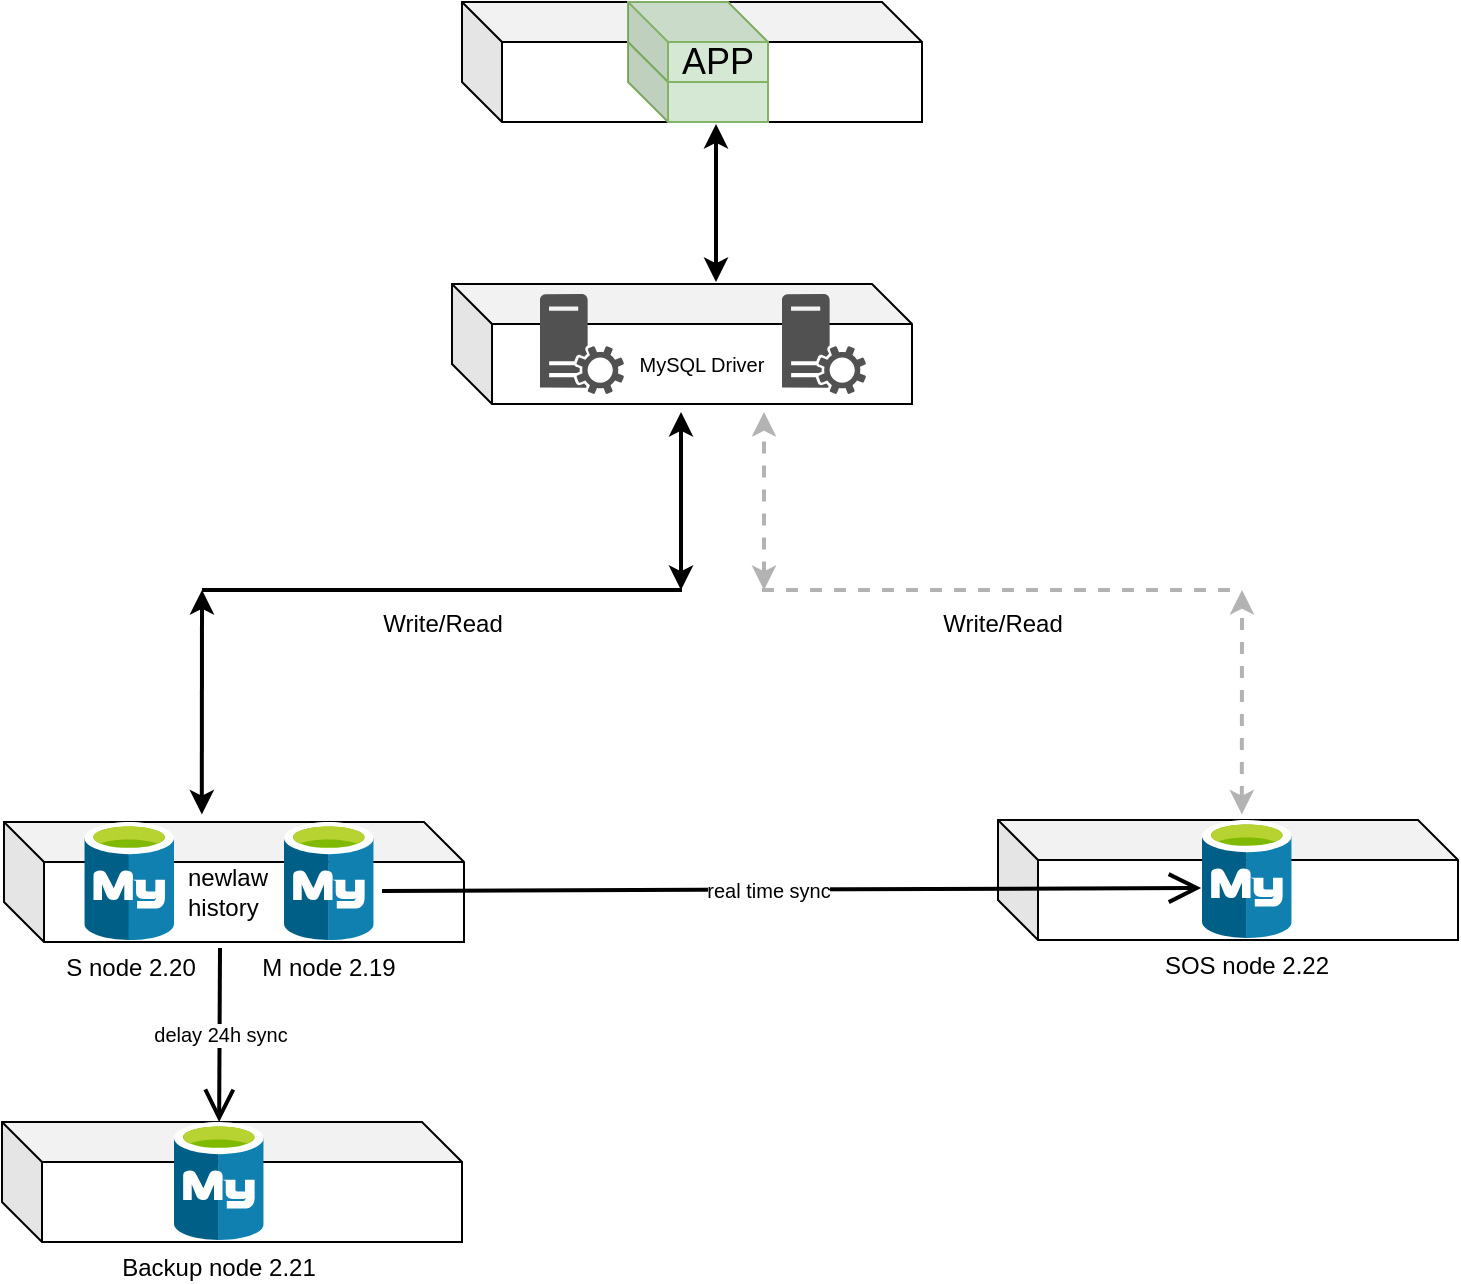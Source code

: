 <mxfile version="20.0.3" type="github">
  <diagram id="j-rCefn72ytLqk8BoCXE" name="Page-1">
    <mxGraphModel dx="1550" dy="835" grid="1" gridSize="10" guides="1" tooltips="1" connect="1" arrows="1" fold="1" page="1" pageScale="1" pageWidth="1169" pageHeight="827" math="0" shadow="0">
      <root>
        <mxCell id="0" />
        <mxCell id="1" parent="0" />
        <mxCell id="BMvWIDHhbsveti_zvsIt-7" value="" style="shape=cube;whiteSpace=wrap;html=1;boundedLbl=1;backgroundOutline=1;darkOpacity=0.05;darkOpacity2=0.1;" parent="1" vertex="1">
          <mxGeometry x="221" y="530" width="230" height="60" as="geometry" />
        </mxCell>
        <mxCell id="BMvWIDHhbsveti_zvsIt-24" value="&lt;font style=&quot;font-size: 10px;&quot;&gt;MySQL Driver&lt;/font&gt;" style="shape=cube;whiteSpace=wrap;html=1;boundedLbl=1;backgroundOutline=1;darkOpacity=0.05;darkOpacity2=0.1;" parent="1" vertex="1">
          <mxGeometry x="445" y="261" width="230" height="60" as="geometry" />
        </mxCell>
        <mxCell id="BMvWIDHhbsveti_zvsIt-32" value="" style="shape=cube;whiteSpace=wrap;html=1;boundedLbl=1;backgroundOutline=1;darkOpacity=0.05;darkOpacity2=0.1;" parent="1" vertex="1">
          <mxGeometry x="450" y="120" width="230" height="60" as="geometry" />
        </mxCell>
        <mxCell id="BMvWIDHhbsveti_zvsIt-35" value="" style="shape=cube;whiteSpace=wrap;html=1;boundedLbl=1;backgroundOutline=1;darkOpacity=0.05;darkOpacity2=0.1;fillColor=#d5e8d4;strokeColor=#82b366;" parent="1" vertex="1">
          <mxGeometry x="533" y="140" width="70" height="40" as="geometry" />
        </mxCell>
        <mxCell id="BMvWIDHhbsveti_zvsIt-36" value="&lt;font style=&quot;font-size: 18px&quot;&gt;APP&lt;/font&gt;" style="shape=cube;whiteSpace=wrap;html=1;boundedLbl=1;backgroundOutline=1;darkOpacity=0.05;darkOpacity2=0.1;fillColor=#d5e8d4;strokeColor=#82b366;" parent="1" vertex="1">
          <mxGeometry x="533" y="120" width="70" height="40" as="geometry" />
        </mxCell>
        <mxCell id="Rm1kZXsYe9PU0bUZ6z79-1" value="newlaw&lt;br&gt;history" style="text;html=1;resizable=0;autosize=1;align=left;verticalAlign=middle;points=[];fillColor=none;strokeColor=none;rounded=0;" parent="1" vertex="1">
          <mxGeometry x="311" y="550" width="60" height="30" as="geometry" />
        </mxCell>
        <mxCell id="crrwPuvogulhCAbJLKEx-3" value="" style="sketch=0;pointerEvents=1;shadow=0;dashed=0;html=1;strokeColor=none;labelPosition=center;verticalLabelPosition=bottom;verticalAlign=top;align=center;fillColor=#515151;shape=mxgraph.mscae.system_center.roles;fontSize=12;" parent="1" vertex="1">
          <mxGeometry x="489" y="266" width="42" height="50" as="geometry" />
        </mxCell>
        <mxCell id="crrwPuvogulhCAbJLKEx-5" value="" style="sketch=0;pointerEvents=1;shadow=0;dashed=0;html=1;strokeColor=none;labelPosition=center;verticalLabelPosition=bottom;verticalAlign=top;align=center;fillColor=#515151;shape=mxgraph.mscae.system_center.roles;fontSize=12;" parent="1" vertex="1">
          <mxGeometry x="610" y="266" width="42" height="50" as="geometry" />
        </mxCell>
        <mxCell id="crrwPuvogulhCAbJLKEx-6" value="S node 2.20" style="sketch=0;aspect=fixed;html=1;points=[];align=center;image;fontSize=12;image=img/lib/mscae/Azure_Database_for_MySQL_servers.svg;" parent="1" vertex="1">
          <mxGeometry x="261.16" y="530" width="44.84" height="59" as="geometry" />
        </mxCell>
        <mxCell id="zrNowhDMcgSoIe2xHNOb-2" value="" style="endArrow=classic;startArrow=classic;html=1;rounded=0;fontSize=12;strokeWidth=2;" edge="1" parent="1">
          <mxGeometry width="50" height="50" relative="1" as="geometry">
            <mxPoint x="577" y="260" as="sourcePoint" />
            <mxPoint x="577" y="181" as="targetPoint" />
          </mxGeometry>
        </mxCell>
        <mxCell id="zrNowhDMcgSoIe2xHNOb-3" value="M node 2.19" style="sketch=0;aspect=fixed;html=1;points=[];align=center;image;fontSize=12;image=img/lib/mscae/Azure_Database_for_MySQL_servers.svg;" vertex="1" parent="1">
          <mxGeometry x="361" y="530" width="44.84" height="59" as="geometry" />
        </mxCell>
        <mxCell id="zrNowhDMcgSoIe2xHNOb-4" value="" style="endArrow=classic;startArrow=classic;html=1;rounded=0;fontSize=12;strokeWidth=2;" edge="1" parent="1">
          <mxGeometry width="50" height="50" relative="1" as="geometry">
            <mxPoint x="559.5" y="414" as="sourcePoint" />
            <mxPoint x="559.5" y="325" as="targetPoint" />
          </mxGeometry>
        </mxCell>
        <mxCell id="zrNowhDMcgSoIe2xHNOb-12" value="Write/Read" style="line;strokeWidth=2;html=1;fontSize=12;" vertex="1" parent="1">
          <mxGeometry x="320" y="409" width="240" height="10" as="geometry" />
        </mxCell>
        <mxCell id="zrNowhDMcgSoIe2xHNOb-16" value="" style="endArrow=classic;startArrow=classic;html=1;rounded=0;fontSize=12;strokeWidth=2;exitX=0.43;exitY=-0.063;exitDx=0;exitDy=0;exitPerimeter=0;entryX=0;entryY=0.5;entryDx=0;entryDy=0;entryPerimeter=0;" edge="1" parent="1" source="BMvWIDHhbsveti_zvsIt-7" target="zrNowhDMcgSoIe2xHNOb-12">
          <mxGeometry width="50" height="50" relative="1" as="geometry">
            <mxPoint x="200" y="503" as="sourcePoint" />
            <mxPoint x="200" y="414" as="targetPoint" />
          </mxGeometry>
        </mxCell>
        <mxCell id="zrNowhDMcgSoIe2xHNOb-17" value="" style="endArrow=classic;startArrow=classic;html=1;rounded=0;fontSize=12;strokeWidth=2;dashed=1;strokeColor=#B3B3B3;" edge="1" parent="1">
          <mxGeometry width="50" height="50" relative="1" as="geometry">
            <mxPoint x="601" y="414" as="sourcePoint" />
            <mxPoint x="601" y="325" as="targetPoint" />
          </mxGeometry>
        </mxCell>
        <mxCell id="zrNowhDMcgSoIe2xHNOb-18" value="Write/Read" style="line;strokeWidth=2;html=1;fontSize=12;dashed=1;strokeColor=#B3B3B3;" vertex="1" parent="1">
          <mxGeometry x="600" y="409" width="240" height="10" as="geometry" />
        </mxCell>
        <mxCell id="zrNowhDMcgSoIe2xHNOb-19" value="" style="shape=cube;whiteSpace=wrap;html=1;boundedLbl=1;backgroundOutline=1;darkOpacity=0.05;darkOpacity2=0.1;" vertex="1" parent="1">
          <mxGeometry x="718" y="529" width="230" height="60" as="geometry" />
        </mxCell>
        <mxCell id="zrNowhDMcgSoIe2xHNOb-20" value="" style="endArrow=classic;startArrow=classic;html=1;rounded=0;fontSize=12;strokeWidth=2;exitX=0.43;exitY=-0.063;exitDx=0;exitDy=0;exitPerimeter=0;entryX=0;entryY=0.5;entryDx=0;entryDy=0;entryPerimeter=0;dashed=1;strokeColor=#B3B3B3;" edge="1" parent="1">
          <mxGeometry width="50" height="50" relative="1" as="geometry">
            <mxPoint x="839.9" y="526.22" as="sourcePoint" />
            <mxPoint x="840" y="414" as="targetPoint" />
          </mxGeometry>
        </mxCell>
        <mxCell id="zrNowhDMcgSoIe2xHNOb-21" value="SOS node 2.22" style="sketch=0;aspect=fixed;html=1;points=[];align=center;image;fontSize=12;image=img/lib/mscae/Azure_Database_for_MySQL_servers.svg;" vertex="1" parent="1">
          <mxGeometry x="820" y="529" width="44.84" height="59" as="geometry" />
        </mxCell>
        <mxCell id="zrNowhDMcgSoIe2xHNOb-23" value="" style="endArrow=open;endFill=1;endSize=12;html=1;rounded=0;fontSize=12;strokeColor=#000000;strokeWidth=2;entryX=-0.009;entryY=0.576;entryDx=0;entryDy=0;entryPerimeter=0;" edge="1" parent="1" target="zrNowhDMcgSoIe2xHNOb-21">
          <mxGeometry width="160" relative="1" as="geometry">
            <mxPoint x="410" y="564.5" as="sourcePoint" />
            <mxPoint x="570" y="564.5" as="targetPoint" />
          </mxGeometry>
        </mxCell>
        <mxCell id="zrNowhDMcgSoIe2xHNOb-30" value="real time sync" style="edgeLabel;html=1;align=center;verticalAlign=middle;resizable=0;points=[];fontSize=10;" vertex="1" connectable="0" parent="zrNowhDMcgSoIe2xHNOb-23">
          <mxGeometry x="-0.058" relative="1" as="geometry">
            <mxPoint as="offset" />
          </mxGeometry>
        </mxCell>
        <mxCell id="zrNowhDMcgSoIe2xHNOb-24" value="" style="shape=cube;whiteSpace=wrap;html=1;boundedLbl=1;backgroundOutline=1;darkOpacity=0.05;darkOpacity2=0.1;" vertex="1" parent="1">
          <mxGeometry x="220" y="680" width="230" height="60" as="geometry" />
        </mxCell>
        <mxCell id="zrNowhDMcgSoIe2xHNOb-26" value="Backup node 2.21" style="sketch=0;aspect=fixed;html=1;points=[];align=center;image;fontSize=12;image=img/lib/mscae/Azure_Database_for_MySQL_servers.svg;" vertex="1" parent="1">
          <mxGeometry x="306" y="680" width="44.84" height="59" as="geometry" />
        </mxCell>
        <mxCell id="zrNowhDMcgSoIe2xHNOb-32" value="delay 24h sync" style="endArrow=open;endFill=1;endSize=12;html=1;rounded=0;fontSize=10;strokeColor=#000000;strokeWidth=2;" edge="1" parent="1" target="zrNowhDMcgSoIe2xHNOb-26">
          <mxGeometry width="160" relative="1" as="geometry">
            <mxPoint x="329" y="593" as="sourcePoint" />
            <mxPoint x="328.42" y="671.171" as="targetPoint" />
          </mxGeometry>
        </mxCell>
      </root>
    </mxGraphModel>
  </diagram>
</mxfile>
